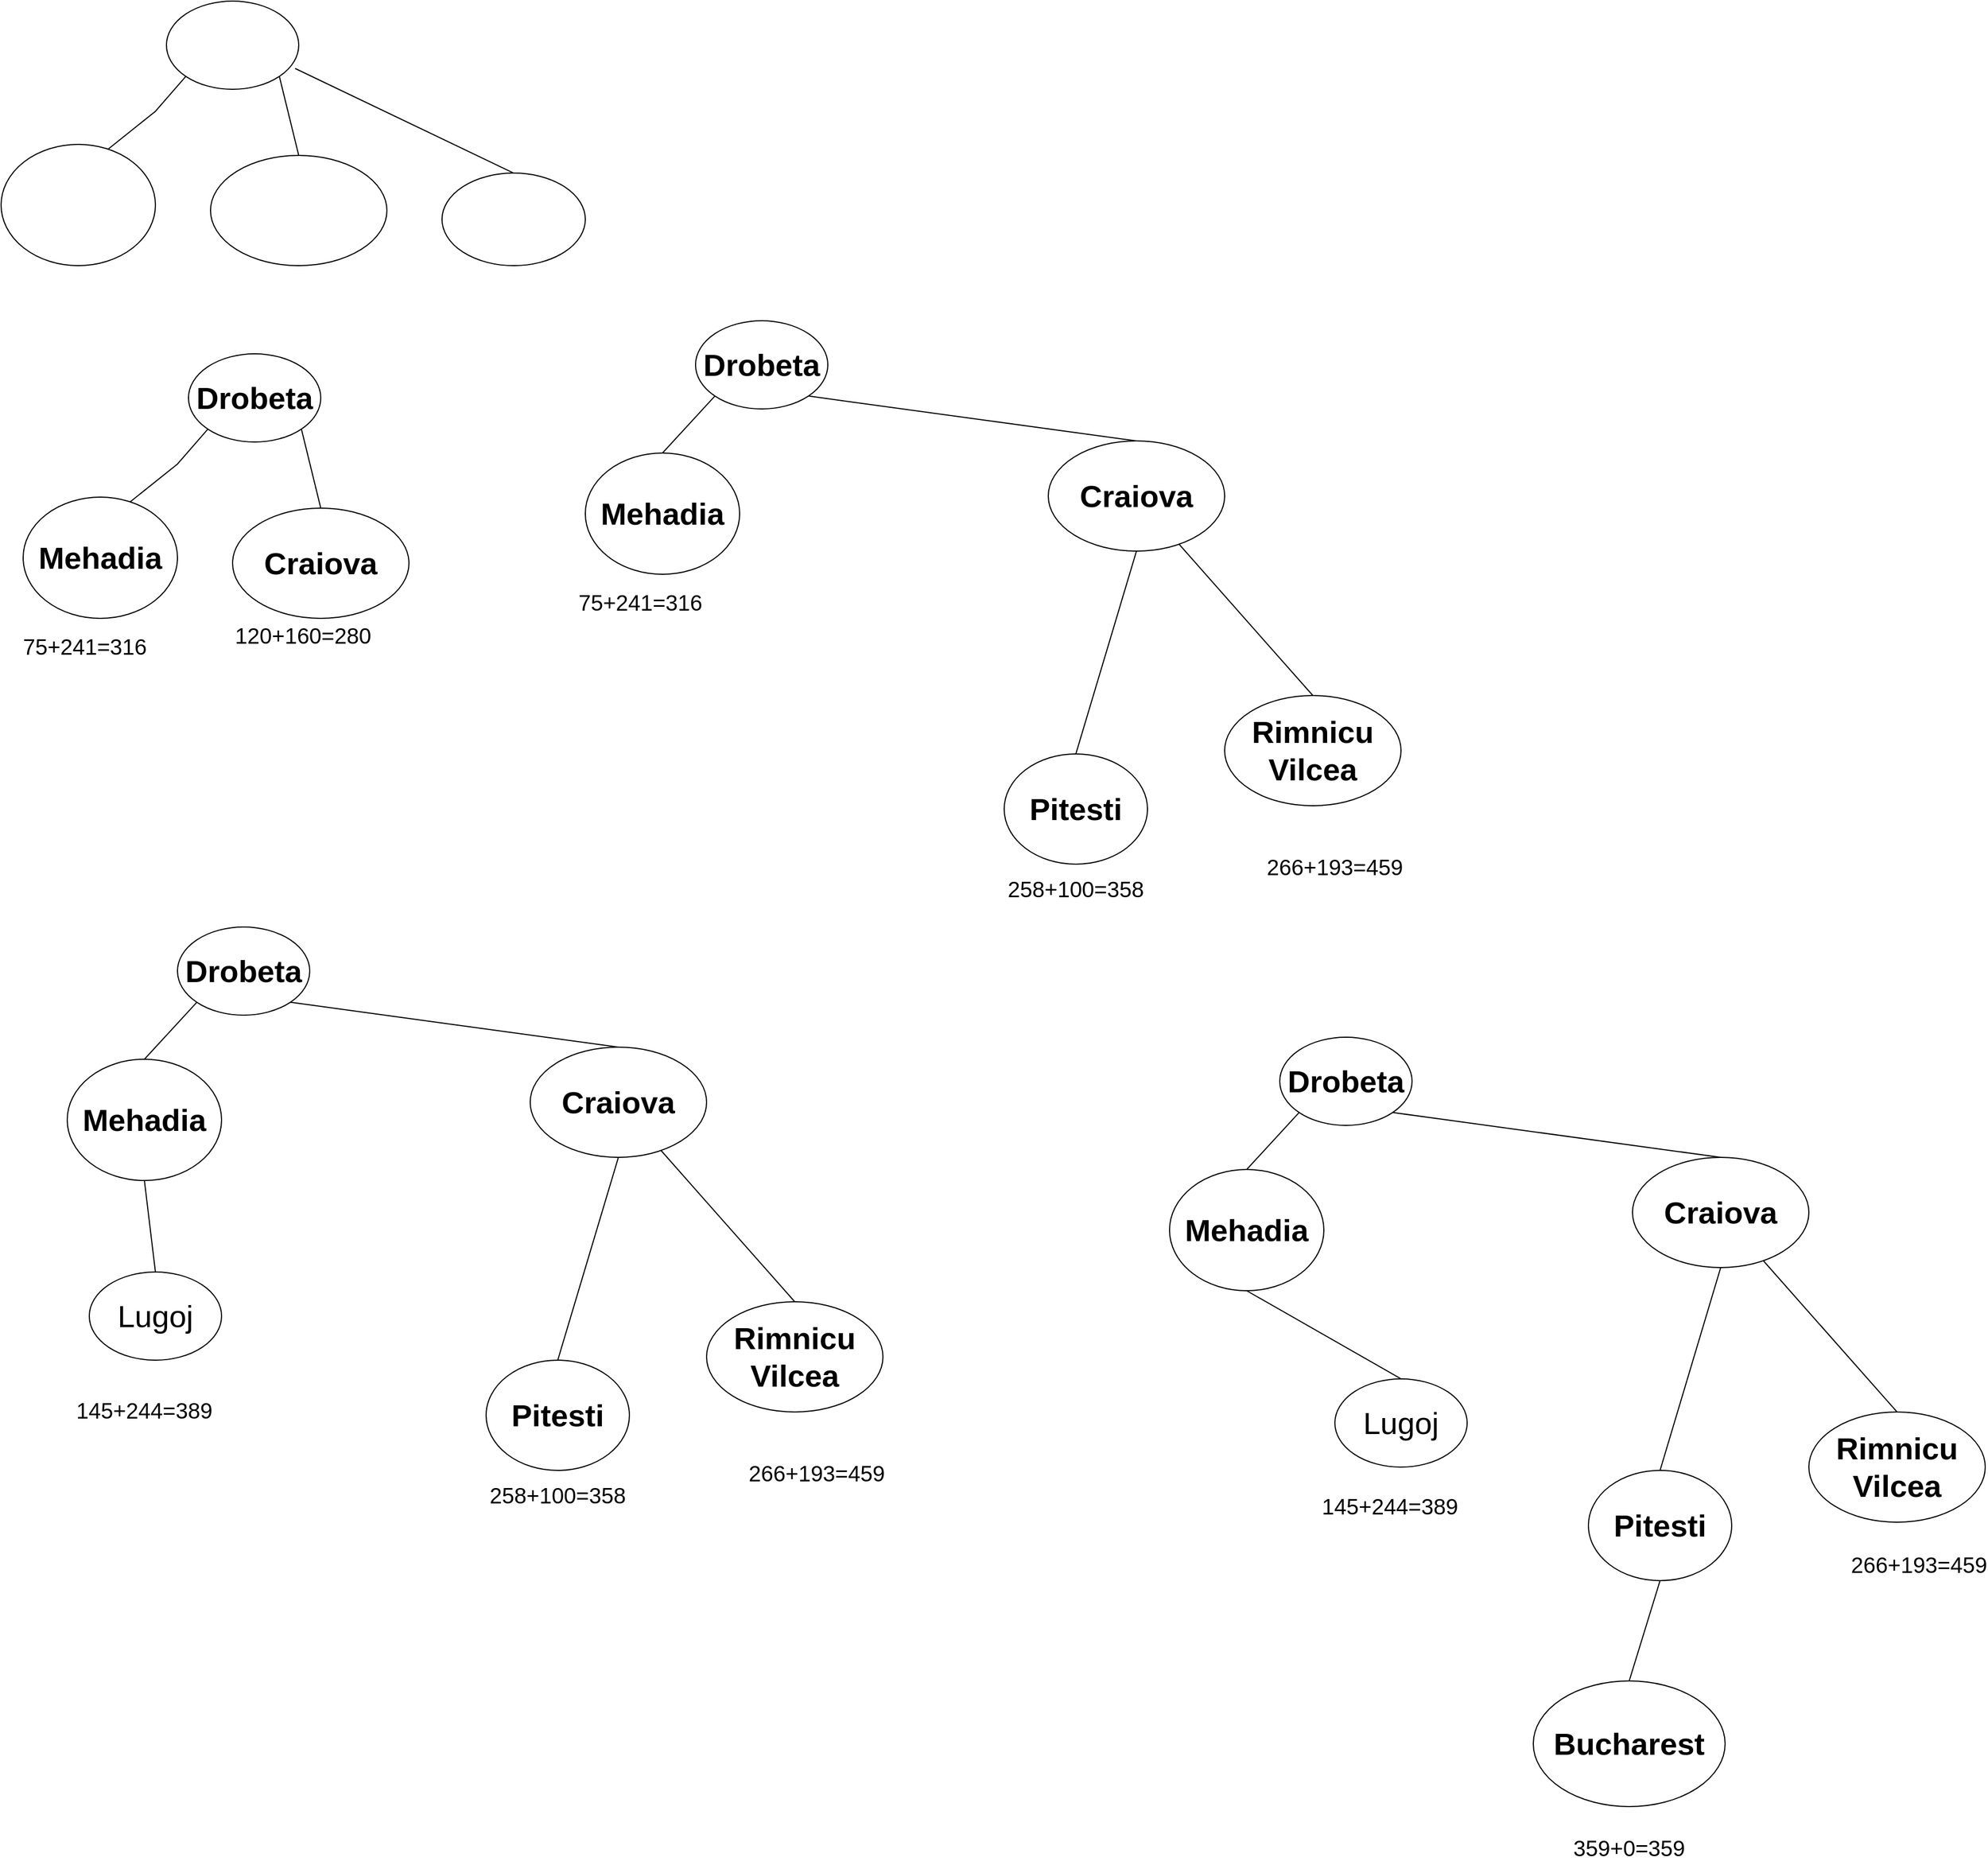 <mxfile version="17.5.0" type="github">
  <diagram id="gEjERgKf5OfBZat1bvdT" name="Page-1">
    <mxGraphModel dx="2234" dy="1337" grid="1" gridSize="10" guides="1" tooltips="1" connect="1" arrows="1" fold="1" page="1" pageScale="1" pageWidth="827" pageHeight="1169" math="0" shadow="0">
      <root>
        <mxCell id="0" />
        <mxCell id="1" parent="0" />
        <mxCell id="YMlBzqVmozhn6zE5V56M-1" value="" style="ellipse;whiteSpace=wrap;html=1;strokeWidth=1;fontSize=28;fontStyle=1" vertex="1" parent="1">
          <mxGeometry x="340" y="60" width="120" height="80" as="geometry" />
        </mxCell>
        <mxCell id="YMlBzqVmozhn6zE5V56M-4" value="" style="endArrow=none;html=1;rounded=0;entryX=0;entryY=1;entryDx=0;entryDy=0;strokeWidth=1;fontSize=28;fontStyle=1" edge="1" parent="1" target="YMlBzqVmozhn6zE5V56M-1">
          <mxGeometry width="50" height="50" relative="1" as="geometry">
            <mxPoint x="280" y="200" as="sourcePoint" />
            <mxPoint x="430" y="220" as="targetPoint" />
            <Array as="points">
              <mxPoint x="330" y="160" />
            </Array>
          </mxGeometry>
        </mxCell>
        <mxCell id="YMlBzqVmozhn6zE5V56M-5" value="" style="ellipse;whiteSpace=wrap;html=1;strokeWidth=1;fontSize=28;fontStyle=1" vertex="1" parent="1">
          <mxGeometry x="190" y="190" width="140" height="110" as="geometry" />
        </mxCell>
        <mxCell id="YMlBzqVmozhn6zE5V56M-6" value="" style="endArrow=none;html=1;rounded=0;entryX=1;entryY=1;entryDx=0;entryDy=0;strokeWidth=1;fontSize=28;fontStyle=1;exitX=0.5;exitY=0;exitDx=0;exitDy=0;" edge="1" parent="1" source="YMlBzqVmozhn6zE5V56M-7" target="YMlBzqVmozhn6zE5V56M-1">
          <mxGeometry width="50" height="50" relative="1" as="geometry">
            <mxPoint x="520" y="210" as="sourcePoint" />
            <mxPoint x="430" y="220" as="targetPoint" />
          </mxGeometry>
        </mxCell>
        <mxCell id="YMlBzqVmozhn6zE5V56M-7" value="" style="ellipse;whiteSpace=wrap;html=1;strokeWidth=1;fontSize=28;fontStyle=1" vertex="1" parent="1">
          <mxGeometry x="380" y="200" width="160" height="100" as="geometry" />
        </mxCell>
        <mxCell id="YMlBzqVmozhn6zE5V56M-14" value="" style="ellipse;whiteSpace=wrap;html=1;strokeWidth=1;fontSize=28;fontStyle=1" vertex="1" parent="1">
          <mxGeometry x="590" y="216.02" width="130" height="83.98" as="geometry" />
        </mxCell>
        <mxCell id="YMlBzqVmozhn6zE5V56M-15" value="" style="endArrow=none;html=1;rounded=0;entryX=0.973;entryY=0.764;entryDx=0;entryDy=0;exitX=0.5;exitY=0;exitDx=0;exitDy=0;strokeWidth=1;fontSize=28;fontStyle=1;entryPerimeter=0;" edge="1" parent="1" source="YMlBzqVmozhn6zE5V56M-14" target="YMlBzqVmozhn6zE5V56M-1">
          <mxGeometry width="50" height="50" relative="1" as="geometry">
            <mxPoint x="790" y="256.02" as="sourcePoint" />
            <mxPoint x="730.621" y="190.004" as="targetPoint" />
          </mxGeometry>
        </mxCell>
        <mxCell id="YMlBzqVmozhn6zE5V56M-196" value="&lt;span style=&quot;font-size: 28px&quot;&gt;&lt;font style=&quot;font-size: 28px&quot;&gt;Drobeta&lt;/font&gt;&lt;/span&gt;" style="ellipse;whiteSpace=wrap;html=1;strokeWidth=1;fontSize=28;fontStyle=1" vertex="1" parent="1">
          <mxGeometry x="1350" y="1000" width="120" height="80" as="geometry" />
        </mxCell>
        <mxCell id="YMlBzqVmozhn6zE5V56M-197" value="" style="endArrow=none;html=1;rounded=0;entryX=0;entryY=1;entryDx=0;entryDy=0;strokeWidth=1;fontSize=28;fontStyle=1;exitX=0.5;exitY=0;exitDx=0;exitDy=0;" edge="1" parent="1" source="YMlBzqVmozhn6zE5V56M-198" target="YMlBzqVmozhn6zE5V56M-196">
          <mxGeometry width="50" height="50" relative="1" as="geometry">
            <mxPoint x="1290" y="1140" as="sourcePoint" />
            <mxPoint x="1440" y="1160" as="targetPoint" />
          </mxGeometry>
        </mxCell>
        <mxCell id="YMlBzqVmozhn6zE5V56M-198" value="Mehadia" style="ellipse;whiteSpace=wrap;html=1;strokeWidth=1;fontSize=28;fontStyle=1" vertex="1" parent="1">
          <mxGeometry x="1250" y="1120" width="140" height="110" as="geometry" />
        </mxCell>
        <mxCell id="YMlBzqVmozhn6zE5V56M-199" value="" style="endArrow=none;html=1;rounded=0;entryX=1;entryY=1;entryDx=0;entryDy=0;strokeWidth=1;fontSize=28;fontStyle=1;exitX=0.5;exitY=0;exitDx=0;exitDy=0;" edge="1" parent="1" source="YMlBzqVmozhn6zE5V56M-200" target="YMlBzqVmozhn6zE5V56M-196">
          <mxGeometry width="50" height="50" relative="1" as="geometry">
            <mxPoint x="1530" y="1150" as="sourcePoint" />
            <mxPoint x="1440" y="1160" as="targetPoint" />
          </mxGeometry>
        </mxCell>
        <mxCell id="YMlBzqVmozhn6zE5V56M-200" value="Craiova" style="ellipse;whiteSpace=wrap;html=1;strokeWidth=1;fontSize=28;fontStyle=1" vertex="1" parent="1">
          <mxGeometry x="1670" y="1109" width="160" height="100" as="geometry" />
        </mxCell>
        <mxCell id="YMlBzqVmozhn6zE5V56M-201" value="&lt;span style=&quot;color: rgba(0 , 0 , 0 , 0) ; font-family: monospace ; font-size: 0px&quot;&gt;%3CmxGraphModel%3E%3Croot%3E%3CmxCell%20id%3D%220%22%2F%3E%3CmxCell%20id%3D%221%22%20parent%3D%220%22%2F%3E%3CmxCell%20id%3D%222%22%20value%3D%22%26lt%3Bspan%20style%3D%26quot%3Bfont-size%3A%2028px%26quot%3B%26gt%3B%26lt%3Bfont%20style%3D%26quot%3Bfont-size%3A%2028px%26quot%3B%26gt%3BDrobeta%26lt%3B%2Ffont%26gt%3B%26lt%3B%2Fspan%26gt%3B%22%20style%3D%22ellipse%3BwhiteSpace%3Dwrap%3Bhtml%3D1%3BstrokeWidth%3D1%3BfontSize%3D28%3BfontStyle%3D1%22%20vertex%3D%221%22%20parent%3D%221%22%3E%3CmxGeometry%20x%3D%2294%22%20y%3D%221090%22%20width%3D%22120%22%20height%3D%2280%22%20as%3D%22geometry%22%2F%3E%3C%2FmxCell%3E%3CmxCell%20id%3D%223%22%20value%3D%22%22%20style%3D%22endArrow%3Dnone%3Bhtml%3D1%3Brounded%3D0%3BentryX%3D0%3BentryY%3D1%3BentryDx%3D0%3BentryDy%3D0%3BstrokeWidth%3D1%3BfontSize%3D28%3BfontStyle%3D1%22%20edge%3D%221%22%20target%3D%222%22%20parent%3D%221%22%3E%3CmxGeometry%20width%3D%2250%22%20height%3D%2250%22%20relative%3D%221%22%20as%3D%22geometry%22%3E%3CmxPoint%20x%3D%2234%22%20y%3D%221230%22%20as%3D%22sourcePoint%22%2F%3E%3CmxPoint%20x%3D%22184%22%20y%3D%221250%22%20as%3D%22targetPoint%22%2F%3E%3CArray%20as%3D%22points%22%3E%3CmxPoint%20x%3D%2284%22%20y%3D%221190%22%2F%3E%3C%2FArray%3E%3C%2FmxGeometry%3E%3C%2FmxCell%3E%3CmxCell%20id%3D%224%22%20value%3D%22Mehadia%22%20style%3D%22ellipse%3BwhiteSpace%3Dwrap%3Bhtml%3D1%3BstrokeWidth%3D1%3BfontSize%3D28%3BfontStyle%3D1%22%20vertex%3D%221%22%20parent%3D%221%22%3E%3CmxGeometry%20x%3D%22-56%22%20y%3D%221220%22%20width%3D%22140%22%20height%3D%22110%22%20as%3D%22geometry%22%2F%3E%3C%2FmxCell%3E%3CmxCell%20id%3D%225%22%20value%3D%22%22%20style%3D%22endArrow%3Dnone%3Bhtml%3D1%3Brounded%3D0%3BentryX%3D1%3BentryY%3D1%3BentryDx%3D0%3BentryDy%3D0%3BstrokeWidth%3D1%3BfontSize%3D28%3BfontStyle%3D1%3BexitX%3D0.5%3BexitY%3D0%3BexitDx%3D0%3BexitDy%3D0%3B%22%20edge%3D%221%22%20source%3D%226%22%20target%3D%222%22%20parent%3D%221%22%3E%3CmxGeometry%20width%3D%2250%22%20height%3D%2250%22%20relative%3D%221%22%20as%3D%22geometry%22%3E%3CmxPoint%20x%3D%22274%22%20y%3D%221240%22%20as%3D%22sourcePoint%22%2F%3E%3CmxPoint%20x%3D%22184%22%20y%3D%221250%22%20as%3D%22targetPoint%22%2F%3E%3C%2FmxGeometry%3E%3C%2FmxCell%3E%3CmxCell%20id%3D%226%22%20value%3D%22Craiova%22%20style%3D%22ellipse%3BwhiteSpace%3Dwrap%3Bhtml%3D1%3BstrokeWidth%3D1%3BfontSize%3D28%3BfontStyle%3D1%22%20vertex%3D%221%22%20parent%3D%221%22%3E%3CmxGeometry%20x%3D%22134%22%20y%3D%221230%22%20width%3D%22160%22%20height%3D%22100%22%20as%3D%22geometry%22%2F%3E%3C%2FmxCell%3E%3CmxCell%20id%3D%227%22%20value%3D%2275%2B241%3D316%22%20style%3D%22text%3Bhtml%3D1%3BstrokeColor%3Dnone%3BfillColor%3Dnone%3Balign%3Dcenter%3BverticalAlign%3Dmiddle%3BwhiteSpace%3Dwrap%3Brounded%3D0%3BfontSize%3D20%3B%22%20vertex%3D%221%22%20parent%3D%221%22%3E%3CmxGeometry%20x%3D%22-30%22%20y%3D%221340%22%20width%3D%2260%22%20height%3D%2230%22%20as%3D%22geometry%22%2F%3E%3C%2FmxCell%3E%3CmxCell%20id%3D%228%22%20value%3D%22120%2B160%3D280%22%20style%3D%22text%3Bhtml%3D1%3BstrokeColor%3Dnone%3BfillColor%3Dnone%3Balign%3Dcenter%3BverticalAlign%3Dmiddle%3BwhiteSpace%3Dwrap%3Brounded%3D0%3BfontSize%3D20%3B%22%20vertex%3D%221%22%20parent%3D%221%22%3E%3CmxGeometry%20x%3D%22168%22%20y%3D%221330%22%20width%3D%2260%22%20height%3D%2230%22%20as%3D%22geometry%22%2F%3E%3C%2FmxCell%3E%3C%2Froot%3E%3C%2FmxGraphModel%3E&lt;/span&gt;" style="text;html=1;strokeColor=none;fillColor=none;align=center;verticalAlign=middle;whiteSpace=wrap;rounded=0;fontSize=20;" vertex="1" parent="1">
          <mxGeometry x="1424" y="1240" width="60" height="30" as="geometry" />
        </mxCell>
        <mxCell id="YMlBzqVmozhn6zE5V56M-202" value="" style="endArrow=none;html=1;rounded=0;strokeWidth=1;fontSize=28;fontStyle=1;exitX=0.5;exitY=0;exitDx=0;exitDy=0;" edge="1" parent="1" source="YMlBzqVmozhn6zE5V56M-203" target="YMlBzqVmozhn6zE5V56M-200">
          <mxGeometry width="50" height="50" relative="1" as="geometry">
            <mxPoint x="1540" y="1410" as="sourcePoint" />
            <mxPoint x="1462.426" y="1328.284" as="targetPoint" />
          </mxGeometry>
        </mxCell>
        <mxCell id="YMlBzqVmozhn6zE5V56M-203" value="Rimnicu Vilcea" style="ellipse;whiteSpace=wrap;html=1;strokeWidth=1;fontSize=28;fontStyle=1" vertex="1" parent="1">
          <mxGeometry x="1830" y="1340" width="160" height="100" as="geometry" />
        </mxCell>
        <mxCell id="YMlBzqVmozhn6zE5V56M-204" value="" style="endArrow=none;html=1;rounded=0;entryX=0.5;entryY=1;entryDx=0;entryDy=0;strokeWidth=1;fontSize=28;fontStyle=1;exitX=0.5;exitY=0;exitDx=0;exitDy=0;" edge="1" parent="1" source="YMlBzqVmozhn6zE5V56M-205" target="YMlBzqVmozhn6zE5V56M-198">
          <mxGeometry width="50" height="50" relative="1" as="geometry">
            <mxPoint x="1350" y="1316.11" as="sourcePoint" />
            <mxPoint x="1400.503" y="1230.001" as="targetPoint" />
          </mxGeometry>
        </mxCell>
        <mxCell id="YMlBzqVmozhn6zE5V56M-205" value="Lugoj" style="ellipse;whiteSpace=wrap;html=1;fontSize=28;strokeWidth=1;" vertex="1" parent="1">
          <mxGeometry x="1400" y="1310" width="120" height="80" as="geometry" />
        </mxCell>
        <mxCell id="YMlBzqVmozhn6zE5V56M-214" value="Bucharest" style="ellipse;whiteSpace=wrap;html=1;strokeWidth=1;fontSize=28;fontStyle=1" vertex="1" parent="1">
          <mxGeometry x="1580" y="1584" width="174" height="114.01" as="geometry" />
        </mxCell>
        <mxCell id="YMlBzqVmozhn6zE5V56M-217" value="Pitesti" style="ellipse;whiteSpace=wrap;html=1;strokeWidth=1;fontSize=28;fontStyle=1" vertex="1" parent="1">
          <mxGeometry x="1630" y="1392.99" width="130" height="100" as="geometry" />
        </mxCell>
        <mxCell id="YMlBzqVmozhn6zE5V56M-218" value="" style="endArrow=none;html=1;rounded=0;strokeWidth=1;fontSize=28;fontStyle=1;exitX=0.5;exitY=0;exitDx=0;exitDy=0;entryX=0.5;entryY=1;entryDx=0;entryDy=0;" edge="1" parent="1" source="YMlBzqVmozhn6zE5V56M-217" target="YMlBzqVmozhn6zE5V56M-200">
          <mxGeometry width="50" height="50" relative="1" as="geometry">
            <mxPoint x="1486" y="1412.99" as="sourcePoint" />
            <mxPoint x="1748.016" y="1227.005" as="targetPoint" />
          </mxGeometry>
        </mxCell>
        <mxCell id="YMlBzqVmozhn6zE5V56M-221" value="" style="endArrow=none;html=1;rounded=0;strokeWidth=1;fontSize=28;fontStyle=1;exitX=0.5;exitY=0;exitDx=0;exitDy=0;entryX=0.5;entryY=1;entryDx=0;entryDy=0;" edge="1" parent="1" source="YMlBzqVmozhn6zE5V56M-214" target="YMlBzqVmozhn6zE5V56M-217">
          <mxGeometry width="50" height="50" relative="1" as="geometry">
            <mxPoint x="1830" y="1718.99" as="sourcePoint" />
            <mxPoint x="1885" y="1535" as="targetPoint" />
          </mxGeometry>
        </mxCell>
        <mxCell id="YMlBzqVmozhn6zE5V56M-222" value="359+0=359" style="text;html=1;strokeColor=none;fillColor=none;align=center;verticalAlign=middle;whiteSpace=wrap;rounded=0;fontSize=20;" vertex="1" parent="1">
          <mxGeometry x="1637" y="1720.0" width="60" height="30" as="geometry" />
        </mxCell>
        <mxCell id="YMlBzqVmozhn6zE5V56M-223" value="266+193=459" style="text;html=1;strokeColor=none;fillColor=none;align=center;verticalAlign=middle;whiteSpace=wrap;rounded=0;fontSize=20;" vertex="1" parent="1">
          <mxGeometry x="1900" y="1462.99" width="60" height="30" as="geometry" />
        </mxCell>
        <mxCell id="YMlBzqVmozhn6zE5V56M-224" value="&lt;span style=&quot;font-size: 28px&quot;&gt;&lt;font style=&quot;font-size: 28px&quot;&gt;Drobeta&lt;/font&gt;&lt;/span&gt;" style="ellipse;whiteSpace=wrap;html=1;strokeWidth=1;fontSize=28;fontStyle=1" vertex="1" parent="1">
          <mxGeometry x="820" y="350" width="120" height="80" as="geometry" />
        </mxCell>
        <mxCell id="YMlBzqVmozhn6zE5V56M-225" value="" style="endArrow=none;html=1;rounded=0;entryX=0;entryY=1;entryDx=0;entryDy=0;strokeWidth=1;fontSize=28;fontStyle=1;exitX=0.5;exitY=0;exitDx=0;exitDy=0;" edge="1" parent="1" source="YMlBzqVmozhn6zE5V56M-226" target="YMlBzqVmozhn6zE5V56M-224">
          <mxGeometry width="50" height="50" relative="1" as="geometry">
            <mxPoint x="760" y="490" as="sourcePoint" />
            <mxPoint x="910" y="510" as="targetPoint" />
          </mxGeometry>
        </mxCell>
        <mxCell id="YMlBzqVmozhn6zE5V56M-226" value="Mehadia" style="ellipse;whiteSpace=wrap;html=1;strokeWidth=1;fontSize=28;fontStyle=1" vertex="1" parent="1">
          <mxGeometry x="720" y="470" width="140" height="110" as="geometry" />
        </mxCell>
        <mxCell id="YMlBzqVmozhn6zE5V56M-227" value="" style="endArrow=none;html=1;rounded=0;entryX=1;entryY=1;entryDx=0;entryDy=0;strokeWidth=1;fontSize=28;fontStyle=1;exitX=0.5;exitY=0;exitDx=0;exitDy=0;" edge="1" parent="1" source="YMlBzqVmozhn6zE5V56M-228" target="YMlBzqVmozhn6zE5V56M-224">
          <mxGeometry width="50" height="50" relative="1" as="geometry">
            <mxPoint x="1000" y="500" as="sourcePoint" />
            <mxPoint x="910" y="510" as="targetPoint" />
          </mxGeometry>
        </mxCell>
        <mxCell id="YMlBzqVmozhn6zE5V56M-228" value="Craiova" style="ellipse;whiteSpace=wrap;html=1;strokeWidth=1;fontSize=28;fontStyle=1" vertex="1" parent="1">
          <mxGeometry x="1140" y="459" width="160" height="100" as="geometry" />
        </mxCell>
        <mxCell id="YMlBzqVmozhn6zE5V56M-229" value="&lt;span style=&quot;color: rgba(0 , 0 , 0 , 0) ; font-family: monospace ; font-size: 0px&quot;&gt;%3CmxGraphModel%3E%3Croot%3E%3CmxCell%20id%3D%220%22%2F%3E%3CmxCell%20id%3D%221%22%20parent%3D%220%22%2F%3E%3CmxCell%20id%3D%222%22%20value%3D%22%26lt%3Bspan%20style%3D%26quot%3Bfont-size%3A%2028px%26quot%3B%26gt%3B%26lt%3Bfont%20style%3D%26quot%3Bfont-size%3A%2028px%26quot%3B%26gt%3BDrobeta%26lt%3B%2Ffont%26gt%3B%26lt%3B%2Fspan%26gt%3B%22%20style%3D%22ellipse%3BwhiteSpace%3Dwrap%3Bhtml%3D1%3BstrokeWidth%3D1%3BfontSize%3D28%3BfontStyle%3D1%22%20vertex%3D%221%22%20parent%3D%221%22%3E%3CmxGeometry%20x%3D%2294%22%20y%3D%221090%22%20width%3D%22120%22%20height%3D%2280%22%20as%3D%22geometry%22%2F%3E%3C%2FmxCell%3E%3CmxCell%20id%3D%223%22%20value%3D%22%22%20style%3D%22endArrow%3Dnone%3Bhtml%3D1%3Brounded%3D0%3BentryX%3D0%3BentryY%3D1%3BentryDx%3D0%3BentryDy%3D0%3BstrokeWidth%3D1%3BfontSize%3D28%3BfontStyle%3D1%22%20edge%3D%221%22%20target%3D%222%22%20parent%3D%221%22%3E%3CmxGeometry%20width%3D%2250%22%20height%3D%2250%22%20relative%3D%221%22%20as%3D%22geometry%22%3E%3CmxPoint%20x%3D%2234%22%20y%3D%221230%22%20as%3D%22sourcePoint%22%2F%3E%3CmxPoint%20x%3D%22184%22%20y%3D%221250%22%20as%3D%22targetPoint%22%2F%3E%3CArray%20as%3D%22points%22%3E%3CmxPoint%20x%3D%2284%22%20y%3D%221190%22%2F%3E%3C%2FArray%3E%3C%2FmxGeometry%3E%3C%2FmxCell%3E%3CmxCell%20id%3D%224%22%20value%3D%22Mehadia%22%20style%3D%22ellipse%3BwhiteSpace%3Dwrap%3Bhtml%3D1%3BstrokeWidth%3D1%3BfontSize%3D28%3BfontStyle%3D1%22%20vertex%3D%221%22%20parent%3D%221%22%3E%3CmxGeometry%20x%3D%22-56%22%20y%3D%221220%22%20width%3D%22140%22%20height%3D%22110%22%20as%3D%22geometry%22%2F%3E%3C%2FmxCell%3E%3CmxCell%20id%3D%225%22%20value%3D%22%22%20style%3D%22endArrow%3Dnone%3Bhtml%3D1%3Brounded%3D0%3BentryX%3D1%3BentryY%3D1%3BentryDx%3D0%3BentryDy%3D0%3BstrokeWidth%3D1%3BfontSize%3D28%3BfontStyle%3D1%3BexitX%3D0.5%3BexitY%3D0%3BexitDx%3D0%3BexitDy%3D0%3B%22%20edge%3D%221%22%20source%3D%226%22%20target%3D%222%22%20parent%3D%221%22%3E%3CmxGeometry%20width%3D%2250%22%20height%3D%2250%22%20relative%3D%221%22%20as%3D%22geometry%22%3E%3CmxPoint%20x%3D%22274%22%20y%3D%221240%22%20as%3D%22sourcePoint%22%2F%3E%3CmxPoint%20x%3D%22184%22%20y%3D%221250%22%20as%3D%22targetPoint%22%2F%3E%3C%2FmxGeometry%3E%3C%2FmxCell%3E%3CmxCell%20id%3D%226%22%20value%3D%22Craiova%22%20style%3D%22ellipse%3BwhiteSpace%3Dwrap%3Bhtml%3D1%3BstrokeWidth%3D1%3BfontSize%3D28%3BfontStyle%3D1%22%20vertex%3D%221%22%20parent%3D%221%22%3E%3CmxGeometry%20x%3D%22134%22%20y%3D%221230%22%20width%3D%22160%22%20height%3D%22100%22%20as%3D%22geometry%22%2F%3E%3C%2FmxCell%3E%3CmxCell%20id%3D%227%22%20value%3D%2275%2B241%3D316%22%20style%3D%22text%3Bhtml%3D1%3BstrokeColor%3Dnone%3BfillColor%3Dnone%3Balign%3Dcenter%3BverticalAlign%3Dmiddle%3BwhiteSpace%3Dwrap%3Brounded%3D0%3BfontSize%3D20%3B%22%20vertex%3D%221%22%20parent%3D%221%22%3E%3CmxGeometry%20x%3D%22-30%22%20y%3D%221340%22%20width%3D%2260%22%20height%3D%2230%22%20as%3D%22geometry%22%2F%3E%3C%2FmxCell%3E%3CmxCell%20id%3D%228%22%20value%3D%22120%2B160%3D280%22%20style%3D%22text%3Bhtml%3D1%3BstrokeColor%3Dnone%3BfillColor%3Dnone%3Balign%3Dcenter%3BverticalAlign%3Dmiddle%3BwhiteSpace%3Dwrap%3Brounded%3D0%3BfontSize%3D20%3B%22%20vertex%3D%221%22%20parent%3D%221%22%3E%3CmxGeometry%20x%3D%22168%22%20y%3D%221330%22%20width%3D%2260%22%20height%3D%2230%22%20as%3D%22geometry%22%2F%3E%3C%2FmxCell%3E%3C%2Froot%3E%3C%2FmxGraphModel%3E&lt;/span&gt;" style="text;html=1;strokeColor=none;fillColor=none;align=center;verticalAlign=middle;whiteSpace=wrap;rounded=0;fontSize=20;" vertex="1" parent="1">
          <mxGeometry x="894" y="590" width="60" height="30" as="geometry" />
        </mxCell>
        <mxCell id="YMlBzqVmozhn6zE5V56M-230" value="" style="endArrow=none;html=1;rounded=0;strokeWidth=1;fontSize=28;fontStyle=1;exitX=0.5;exitY=0;exitDx=0;exitDy=0;" edge="1" parent="1" source="YMlBzqVmozhn6zE5V56M-231" target="YMlBzqVmozhn6zE5V56M-228">
          <mxGeometry width="50" height="50" relative="1" as="geometry">
            <mxPoint x="1010" y="760" as="sourcePoint" />
            <mxPoint x="932.426" y="678.284" as="targetPoint" />
          </mxGeometry>
        </mxCell>
        <mxCell id="YMlBzqVmozhn6zE5V56M-231" value="Rimnicu Vilcea" style="ellipse;whiteSpace=wrap;html=1;strokeWidth=1;fontSize=28;fontStyle=1" vertex="1" parent="1">
          <mxGeometry x="1300" y="690" width="160" height="100" as="geometry" />
        </mxCell>
        <mxCell id="YMlBzqVmozhn6zE5V56M-237" value="Pitesti" style="ellipse;whiteSpace=wrap;html=1;strokeWidth=1;fontSize=28;fontStyle=1" vertex="1" parent="1">
          <mxGeometry x="1100" y="742.99" width="130" height="100" as="geometry" />
        </mxCell>
        <mxCell id="YMlBzqVmozhn6zE5V56M-238" value="" style="endArrow=none;html=1;rounded=0;strokeWidth=1;fontSize=28;fontStyle=1;exitX=0.5;exitY=0;exitDx=0;exitDy=0;entryX=0.5;entryY=1;entryDx=0;entryDy=0;" edge="1" parent="1" source="YMlBzqVmozhn6zE5V56M-237" target="YMlBzqVmozhn6zE5V56M-228">
          <mxGeometry width="50" height="50" relative="1" as="geometry">
            <mxPoint x="956" y="762.99" as="sourcePoint" />
            <mxPoint x="1218.016" y="577.005" as="targetPoint" />
          </mxGeometry>
        </mxCell>
        <mxCell id="YMlBzqVmozhn6zE5V56M-239" value="258+100=358" style="text;html=1;strokeColor=none;fillColor=none;align=center;verticalAlign=middle;whiteSpace=wrap;rounded=0;fontSize=20;" vertex="1" parent="1">
          <mxGeometry x="1135" y="850.0" width="60" height="30" as="geometry" />
        </mxCell>
        <mxCell id="YMlBzqVmozhn6zE5V56M-240" value="266+193=459" style="text;html=1;strokeColor=none;fillColor=none;align=center;verticalAlign=middle;whiteSpace=wrap;rounded=0;fontSize=20;" vertex="1" parent="1">
          <mxGeometry x="1370" y="830" width="60" height="30" as="geometry" />
        </mxCell>
        <mxCell id="YMlBzqVmozhn6zE5V56M-242" value="&lt;span style=&quot;font-size: 28px&quot;&gt;&lt;font style=&quot;font-size: 28px&quot;&gt;Drobeta&lt;/font&gt;&lt;/span&gt;" style="ellipse;whiteSpace=wrap;html=1;strokeWidth=1;fontSize=28;fontStyle=1" vertex="1" parent="1">
          <mxGeometry x="360" y="380" width="120" height="80" as="geometry" />
        </mxCell>
        <mxCell id="YMlBzqVmozhn6zE5V56M-243" value="" style="endArrow=none;html=1;rounded=0;entryX=0;entryY=1;entryDx=0;entryDy=0;strokeWidth=1;fontSize=28;fontStyle=1" edge="1" parent="1" target="YMlBzqVmozhn6zE5V56M-242">
          <mxGeometry width="50" height="50" relative="1" as="geometry">
            <mxPoint x="300" y="520" as="sourcePoint" />
            <mxPoint x="450" y="540" as="targetPoint" />
            <Array as="points">
              <mxPoint x="350" y="480" />
            </Array>
          </mxGeometry>
        </mxCell>
        <mxCell id="YMlBzqVmozhn6zE5V56M-244" value="Mehadia" style="ellipse;whiteSpace=wrap;html=1;strokeWidth=1;fontSize=28;fontStyle=1" vertex="1" parent="1">
          <mxGeometry x="210" y="510" width="140" height="110" as="geometry" />
        </mxCell>
        <mxCell id="YMlBzqVmozhn6zE5V56M-245" value="" style="endArrow=none;html=1;rounded=0;entryX=1;entryY=1;entryDx=0;entryDy=0;strokeWidth=1;fontSize=28;fontStyle=1;exitX=0.5;exitY=0;exitDx=0;exitDy=0;" edge="1" parent="1" source="YMlBzqVmozhn6zE5V56M-246" target="YMlBzqVmozhn6zE5V56M-242">
          <mxGeometry width="50" height="50" relative="1" as="geometry">
            <mxPoint x="540" y="530" as="sourcePoint" />
            <mxPoint x="450" y="540" as="targetPoint" />
          </mxGeometry>
        </mxCell>
        <mxCell id="YMlBzqVmozhn6zE5V56M-246" value="Craiova" style="ellipse;whiteSpace=wrap;html=1;strokeWidth=1;fontSize=28;fontStyle=1" vertex="1" parent="1">
          <mxGeometry x="400" y="520" width="160" height="100" as="geometry" />
        </mxCell>
        <mxCell id="YMlBzqVmozhn6zE5V56M-247" value="75+241=316" style="text;html=1;strokeColor=none;fillColor=none;align=center;verticalAlign=middle;whiteSpace=wrap;rounded=0;fontSize=20;" vertex="1" parent="1">
          <mxGeometry x="236" y="630" width="60" height="30" as="geometry" />
        </mxCell>
        <mxCell id="YMlBzqVmozhn6zE5V56M-248" value="120+160=280" style="text;html=1;strokeColor=none;fillColor=none;align=center;verticalAlign=middle;whiteSpace=wrap;rounded=0;fontSize=20;" vertex="1" parent="1">
          <mxGeometry x="434" y="620" width="60" height="30" as="geometry" />
        </mxCell>
        <mxCell id="YMlBzqVmozhn6zE5V56M-249" value="75+241=316" style="text;html=1;strokeColor=none;fillColor=none;align=center;verticalAlign=middle;whiteSpace=wrap;rounded=0;fontSize=20;" vertex="1" parent="1">
          <mxGeometry x="740" y="590" width="60" height="30" as="geometry" />
        </mxCell>
        <mxCell id="YMlBzqVmozhn6zE5V56M-251" value="&lt;span style=&quot;font-size: 28px&quot;&gt;&lt;font style=&quot;font-size: 28px&quot;&gt;Drobeta&lt;/font&gt;&lt;/span&gt;" style="ellipse;whiteSpace=wrap;html=1;strokeWidth=1;fontSize=28;fontStyle=1" vertex="1" parent="1">
          <mxGeometry x="350" y="900" width="120" height="80" as="geometry" />
        </mxCell>
        <mxCell id="YMlBzqVmozhn6zE5V56M-252" value="" style="endArrow=none;html=1;rounded=0;entryX=0;entryY=1;entryDx=0;entryDy=0;strokeWidth=1;fontSize=28;fontStyle=1;exitX=0.5;exitY=0;exitDx=0;exitDy=0;" edge="1" parent="1" source="YMlBzqVmozhn6zE5V56M-253" target="YMlBzqVmozhn6zE5V56M-251">
          <mxGeometry width="50" height="50" relative="1" as="geometry">
            <mxPoint x="290" y="1040" as="sourcePoint" />
            <mxPoint x="440" y="1060" as="targetPoint" />
          </mxGeometry>
        </mxCell>
        <mxCell id="YMlBzqVmozhn6zE5V56M-253" value="Mehadia" style="ellipse;whiteSpace=wrap;html=1;strokeWidth=1;fontSize=28;fontStyle=1" vertex="1" parent="1">
          <mxGeometry x="250" y="1020" width="140" height="110" as="geometry" />
        </mxCell>
        <mxCell id="YMlBzqVmozhn6zE5V56M-254" value="" style="endArrow=none;html=1;rounded=0;entryX=1;entryY=1;entryDx=0;entryDy=0;strokeWidth=1;fontSize=28;fontStyle=1;exitX=0.5;exitY=0;exitDx=0;exitDy=0;" edge="1" parent="1" source="YMlBzqVmozhn6zE5V56M-255" target="YMlBzqVmozhn6zE5V56M-251">
          <mxGeometry width="50" height="50" relative="1" as="geometry">
            <mxPoint x="530" y="1050" as="sourcePoint" />
            <mxPoint x="440" y="1060" as="targetPoint" />
          </mxGeometry>
        </mxCell>
        <mxCell id="YMlBzqVmozhn6zE5V56M-255" value="Craiova" style="ellipse;whiteSpace=wrap;html=1;strokeWidth=1;fontSize=28;fontStyle=1" vertex="1" parent="1">
          <mxGeometry x="670" y="1009" width="160" height="100" as="geometry" />
        </mxCell>
        <mxCell id="YMlBzqVmozhn6zE5V56M-256" value="&lt;span style=&quot;color: rgba(0 , 0 , 0 , 0) ; font-family: monospace ; font-size: 0px&quot;&gt;%3CmxGraphModel%3E%3Croot%3E%3CmxCell%20id%3D%220%22%2F%3E%3CmxCell%20id%3D%221%22%20parent%3D%220%22%2F%3E%3CmxCell%20id%3D%222%22%20value%3D%22%26lt%3Bspan%20style%3D%26quot%3Bfont-size%3A%2028px%26quot%3B%26gt%3B%26lt%3Bfont%20style%3D%26quot%3Bfont-size%3A%2028px%26quot%3B%26gt%3BDrobeta%26lt%3B%2Ffont%26gt%3B%26lt%3B%2Fspan%26gt%3B%22%20style%3D%22ellipse%3BwhiteSpace%3Dwrap%3Bhtml%3D1%3BstrokeWidth%3D1%3BfontSize%3D28%3BfontStyle%3D1%22%20vertex%3D%221%22%20parent%3D%221%22%3E%3CmxGeometry%20x%3D%2294%22%20y%3D%221090%22%20width%3D%22120%22%20height%3D%2280%22%20as%3D%22geometry%22%2F%3E%3C%2FmxCell%3E%3CmxCell%20id%3D%223%22%20value%3D%22%22%20style%3D%22endArrow%3Dnone%3Bhtml%3D1%3Brounded%3D0%3BentryX%3D0%3BentryY%3D1%3BentryDx%3D0%3BentryDy%3D0%3BstrokeWidth%3D1%3BfontSize%3D28%3BfontStyle%3D1%22%20edge%3D%221%22%20target%3D%222%22%20parent%3D%221%22%3E%3CmxGeometry%20width%3D%2250%22%20height%3D%2250%22%20relative%3D%221%22%20as%3D%22geometry%22%3E%3CmxPoint%20x%3D%2234%22%20y%3D%221230%22%20as%3D%22sourcePoint%22%2F%3E%3CmxPoint%20x%3D%22184%22%20y%3D%221250%22%20as%3D%22targetPoint%22%2F%3E%3CArray%20as%3D%22points%22%3E%3CmxPoint%20x%3D%2284%22%20y%3D%221190%22%2F%3E%3C%2FArray%3E%3C%2FmxGeometry%3E%3C%2FmxCell%3E%3CmxCell%20id%3D%224%22%20value%3D%22Mehadia%22%20style%3D%22ellipse%3BwhiteSpace%3Dwrap%3Bhtml%3D1%3BstrokeWidth%3D1%3BfontSize%3D28%3BfontStyle%3D1%22%20vertex%3D%221%22%20parent%3D%221%22%3E%3CmxGeometry%20x%3D%22-56%22%20y%3D%221220%22%20width%3D%22140%22%20height%3D%22110%22%20as%3D%22geometry%22%2F%3E%3C%2FmxCell%3E%3CmxCell%20id%3D%225%22%20value%3D%22%22%20style%3D%22endArrow%3Dnone%3Bhtml%3D1%3Brounded%3D0%3BentryX%3D1%3BentryY%3D1%3BentryDx%3D0%3BentryDy%3D0%3BstrokeWidth%3D1%3BfontSize%3D28%3BfontStyle%3D1%3BexitX%3D0.5%3BexitY%3D0%3BexitDx%3D0%3BexitDy%3D0%3B%22%20edge%3D%221%22%20source%3D%226%22%20target%3D%222%22%20parent%3D%221%22%3E%3CmxGeometry%20width%3D%2250%22%20height%3D%2250%22%20relative%3D%221%22%20as%3D%22geometry%22%3E%3CmxPoint%20x%3D%22274%22%20y%3D%221240%22%20as%3D%22sourcePoint%22%2F%3E%3CmxPoint%20x%3D%22184%22%20y%3D%221250%22%20as%3D%22targetPoint%22%2F%3E%3C%2FmxGeometry%3E%3C%2FmxCell%3E%3CmxCell%20id%3D%226%22%20value%3D%22Craiova%22%20style%3D%22ellipse%3BwhiteSpace%3Dwrap%3Bhtml%3D1%3BstrokeWidth%3D1%3BfontSize%3D28%3BfontStyle%3D1%22%20vertex%3D%221%22%20parent%3D%221%22%3E%3CmxGeometry%20x%3D%22134%22%20y%3D%221230%22%20width%3D%22160%22%20height%3D%22100%22%20as%3D%22geometry%22%2F%3E%3C%2FmxCell%3E%3CmxCell%20id%3D%227%22%20value%3D%2275%2B241%3D316%22%20style%3D%22text%3Bhtml%3D1%3BstrokeColor%3Dnone%3BfillColor%3Dnone%3Balign%3Dcenter%3BverticalAlign%3Dmiddle%3BwhiteSpace%3Dwrap%3Brounded%3D0%3BfontSize%3D20%3B%22%20vertex%3D%221%22%20parent%3D%221%22%3E%3CmxGeometry%20x%3D%22-30%22%20y%3D%221340%22%20width%3D%2260%22%20height%3D%2230%22%20as%3D%22geometry%22%2F%3E%3C%2FmxCell%3E%3CmxCell%20id%3D%228%22%20value%3D%22120%2B160%3D280%22%20style%3D%22text%3Bhtml%3D1%3BstrokeColor%3Dnone%3BfillColor%3Dnone%3Balign%3Dcenter%3BverticalAlign%3Dmiddle%3BwhiteSpace%3Dwrap%3Brounded%3D0%3BfontSize%3D20%3B%22%20vertex%3D%221%22%20parent%3D%221%22%3E%3CmxGeometry%20x%3D%22168%22%20y%3D%221330%22%20width%3D%2260%22%20height%3D%2230%22%20as%3D%22geometry%22%2F%3E%3C%2FmxCell%3E%3C%2Froot%3E%3C%2FmxGraphModel%3E&lt;/span&gt;" style="text;html=1;strokeColor=none;fillColor=none;align=center;verticalAlign=middle;whiteSpace=wrap;rounded=0;fontSize=20;" vertex="1" parent="1">
          <mxGeometry x="424" y="1140" width="60" height="30" as="geometry" />
        </mxCell>
        <mxCell id="YMlBzqVmozhn6zE5V56M-257" value="" style="endArrow=none;html=1;rounded=0;strokeWidth=1;fontSize=28;fontStyle=1;exitX=0.5;exitY=0;exitDx=0;exitDy=0;" edge="1" parent="1" source="YMlBzqVmozhn6zE5V56M-258" target="YMlBzqVmozhn6zE5V56M-255">
          <mxGeometry width="50" height="50" relative="1" as="geometry">
            <mxPoint x="540" y="1310" as="sourcePoint" />
            <mxPoint x="462.426" y="1228.284" as="targetPoint" />
          </mxGeometry>
        </mxCell>
        <mxCell id="YMlBzqVmozhn6zE5V56M-258" value="Rimnicu Vilcea" style="ellipse;whiteSpace=wrap;html=1;strokeWidth=1;fontSize=28;fontStyle=1" vertex="1" parent="1">
          <mxGeometry x="830" y="1240" width="160" height="100" as="geometry" />
        </mxCell>
        <mxCell id="YMlBzqVmozhn6zE5V56M-259" value="" style="endArrow=none;html=1;rounded=0;entryX=0.5;entryY=1;entryDx=0;entryDy=0;strokeWidth=1;fontSize=28;fontStyle=1;exitX=0.5;exitY=0;exitDx=0;exitDy=0;" edge="1" parent="1" source="YMlBzqVmozhn6zE5V56M-260" target="YMlBzqVmozhn6zE5V56M-253">
          <mxGeometry width="50" height="50" relative="1" as="geometry">
            <mxPoint x="350" y="1216.11" as="sourcePoint" />
            <mxPoint x="400.503" y="1130.001" as="targetPoint" />
          </mxGeometry>
        </mxCell>
        <mxCell id="YMlBzqVmozhn6zE5V56M-260" value="Lugoj" style="ellipse;whiteSpace=wrap;html=1;fontSize=28;strokeWidth=1;" vertex="1" parent="1">
          <mxGeometry x="270" y="1212.99" width="120" height="80" as="geometry" />
        </mxCell>
        <mxCell id="YMlBzqVmozhn6zE5V56M-264" value="Pitesti" style="ellipse;whiteSpace=wrap;html=1;strokeWidth=1;fontSize=28;fontStyle=1" vertex="1" parent="1">
          <mxGeometry x="630" y="1292.99" width="130" height="100" as="geometry" />
        </mxCell>
        <mxCell id="YMlBzqVmozhn6zE5V56M-265" value="" style="endArrow=none;html=1;rounded=0;strokeWidth=1;fontSize=28;fontStyle=1;exitX=0.5;exitY=0;exitDx=0;exitDy=0;entryX=0.5;entryY=1;entryDx=0;entryDy=0;" edge="1" parent="1" source="YMlBzqVmozhn6zE5V56M-264" target="YMlBzqVmozhn6zE5V56M-255">
          <mxGeometry width="50" height="50" relative="1" as="geometry">
            <mxPoint x="486" y="1312.99" as="sourcePoint" />
            <mxPoint x="748.016" y="1127.005" as="targetPoint" />
          </mxGeometry>
        </mxCell>
        <mxCell id="YMlBzqVmozhn6zE5V56M-266" value="258+100=358" style="text;html=1;strokeColor=none;fillColor=none;align=center;verticalAlign=middle;whiteSpace=wrap;rounded=0;fontSize=20;" vertex="1" parent="1">
          <mxGeometry x="665" y="1400.0" width="60" height="30" as="geometry" />
        </mxCell>
        <mxCell id="YMlBzqVmozhn6zE5V56M-267" value="266+193=459" style="text;html=1;strokeColor=none;fillColor=none;align=center;verticalAlign=middle;whiteSpace=wrap;rounded=0;fontSize=20;" vertex="1" parent="1">
          <mxGeometry x="900" y="1380" width="60" height="30" as="geometry" />
        </mxCell>
        <mxCell id="YMlBzqVmozhn6zE5V56M-268" value="145+244=389" style="text;html=1;strokeColor=none;fillColor=none;align=center;verticalAlign=middle;whiteSpace=wrap;rounded=0;fontSize=20;" vertex="1" parent="1">
          <mxGeometry x="290" y="1323" width="60" height="30" as="geometry" />
        </mxCell>
        <mxCell id="YMlBzqVmozhn6zE5V56M-269" value="145+244=389" style="text;html=1;strokeColor=none;fillColor=none;align=center;verticalAlign=middle;whiteSpace=wrap;rounded=0;fontSize=20;" vertex="1" parent="1">
          <mxGeometry x="1420" y="1410" width="60" height="30" as="geometry" />
        </mxCell>
      </root>
    </mxGraphModel>
  </diagram>
</mxfile>
